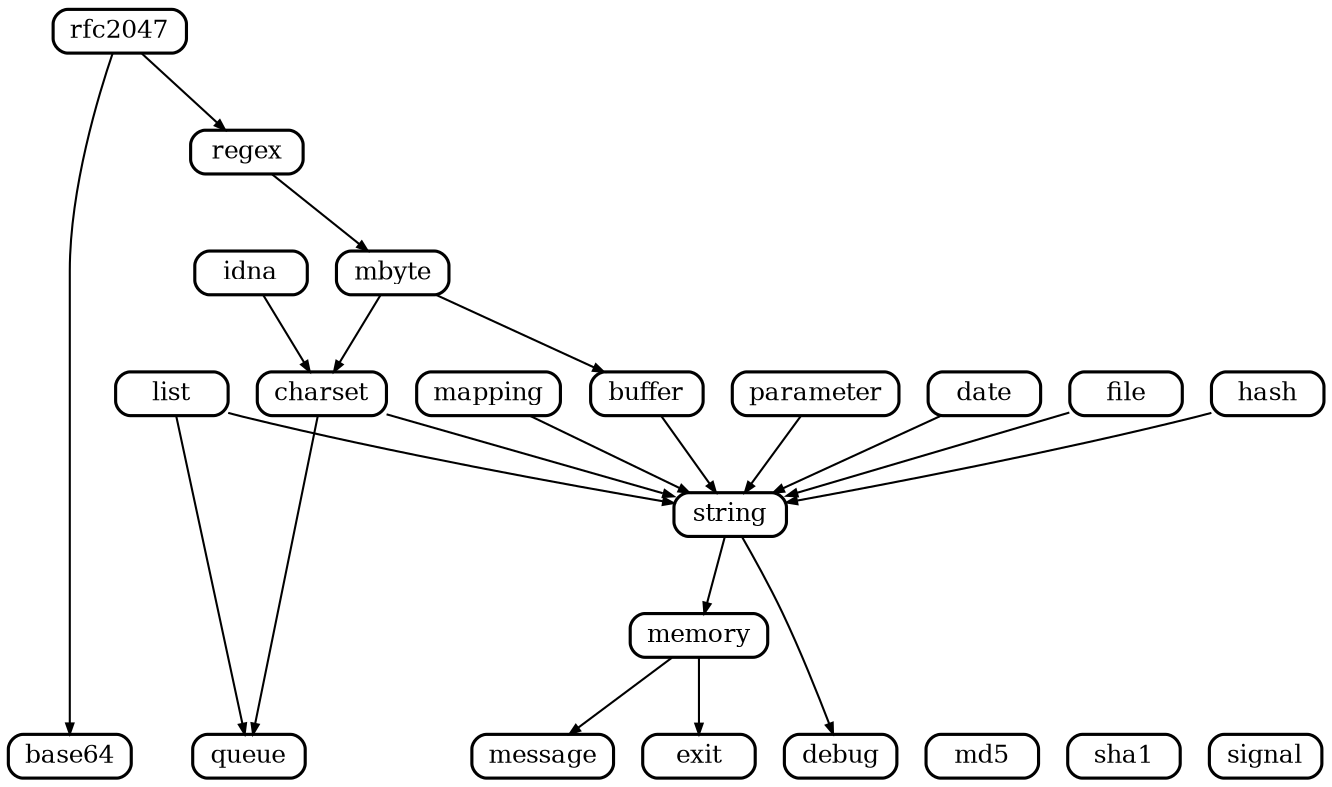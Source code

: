 digraph libmutt
{
        graph [
                rankdir="TB"
                nodesep="0.2"
                ranksep="0.5"
        ]

        node [
                shape="Mrecord"
                fontsize="12"
                style="solid"
                height="0.2"
                penwidth="1.5"
		color=black
        ]

        edge [
                penwidth="1.0"
                arrowsize="0.5"
        ]


	base64
	debug
	md5
	queue
	sha1
	signal

	charset -> queue
	charset -> string
	date -> string
	file -> string
	hash -> string
	idna -> charset
	mapping -> string
	mbyte -> buffer
	mbyte -> charset
	memory -> exit
	memory -> message
	parameter -> string
	regex -> mbyte
	rfc2047 -> base64
	rfc2047 -> regex
	string -> debug
	string -> memory

	buffer -> string
	list -> queue
	list -> string

	{ rank=same base64 debug exit md5 message queue sha1 signal }
}
